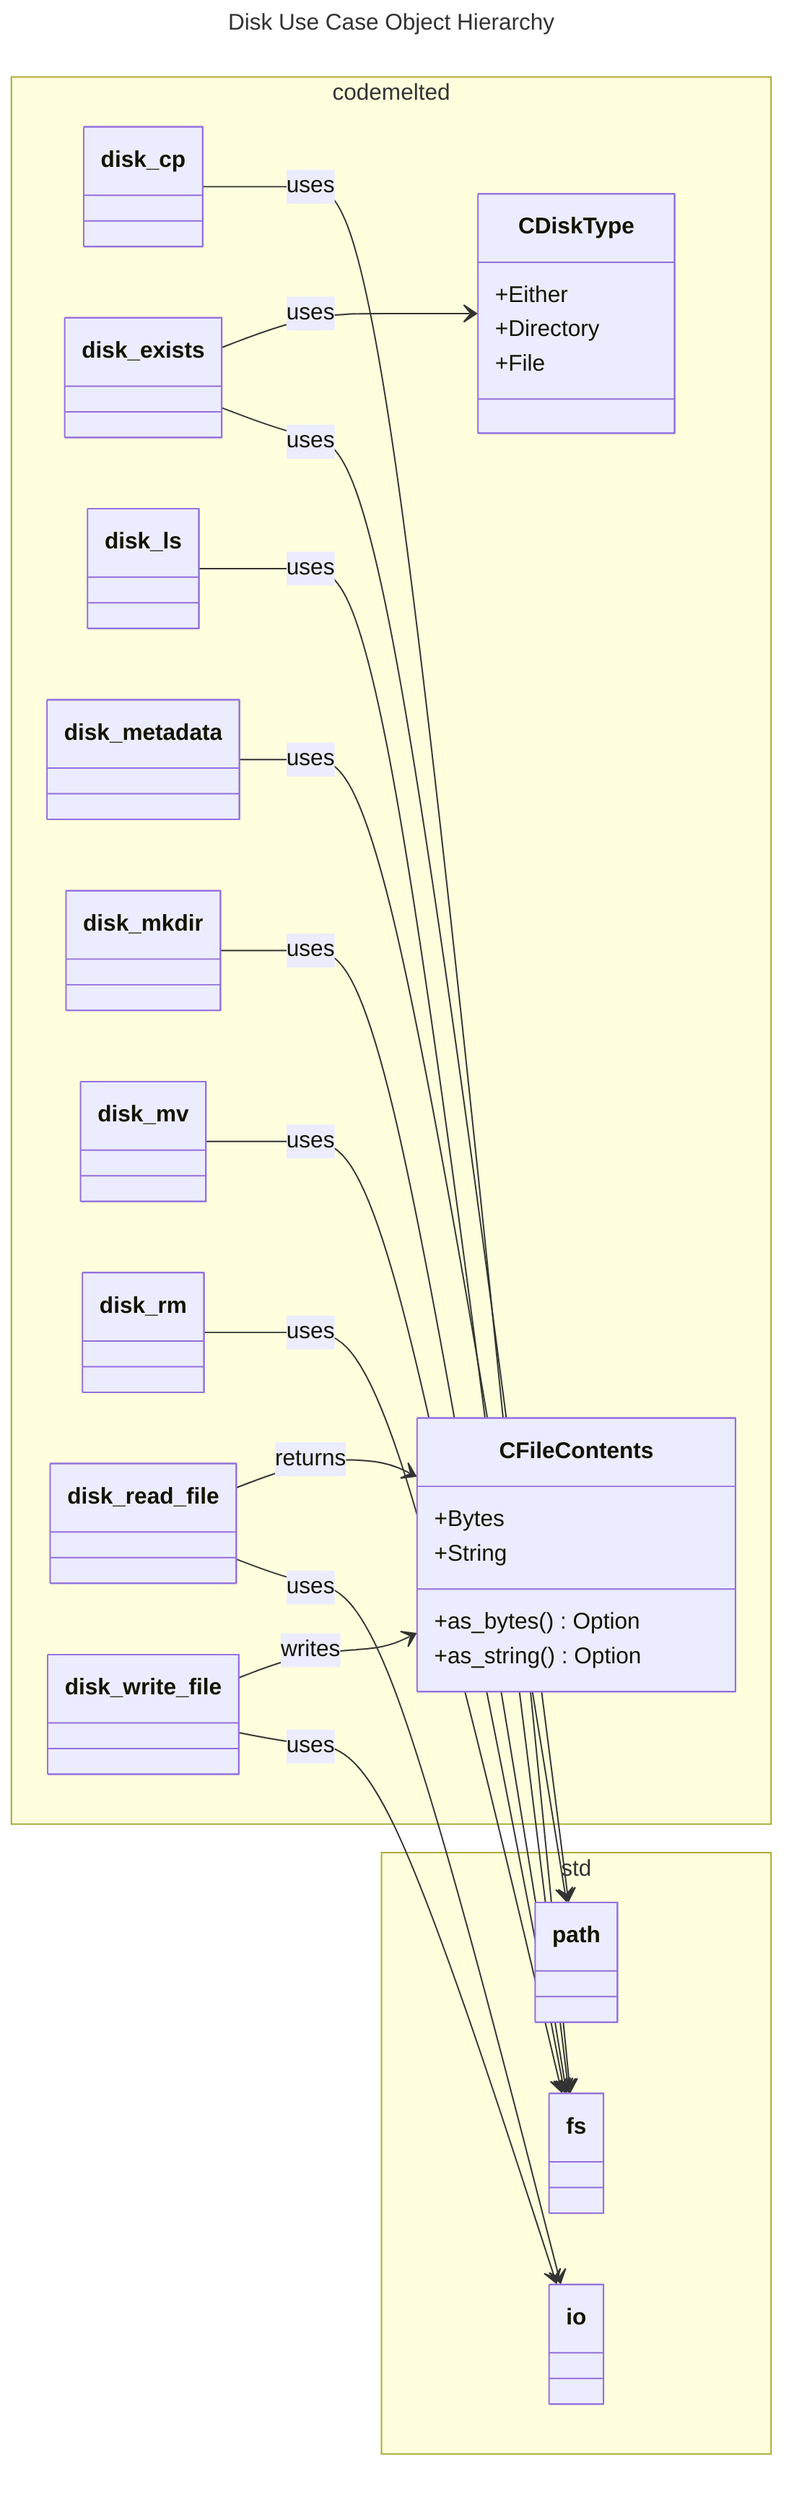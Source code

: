 ---
title: Disk Use Case Object Hierarchy
---
classDiagram
  direction LR
  namespace codemelted {
    class CDiskType {
      +Either
      +Directory
      +File
    }
    class CFileContents {
      +Bytes
      +String
      +as_bytes() Option
      +as_string() Option
    }
    class disk_cp
    class disk_exists
    class disk_ls
    class disk_metadata
    class disk_mkdir
    class disk_mv
    class disk_rm
    class disk_read_file
    class disk_write_file
  }
  namespace std {
    class fs
    class io
    class path
  }
  disk_cp --> fs: uses
  disk_exists --> path: uses
  disk_exists --> CDiskType: uses
  disk_ls --> fs: uses
  disk_metadata --> path: uses
  disk_mkdir --> fs: uses
  disk_mv --> fs: uses
  disk_rm --> fs: uses
  disk_read_file --> io: uses
  disk_read_file --> CFileContents: returns
  disk_write_file --> io: uses
  disk_write_file --> CFileContents: writes